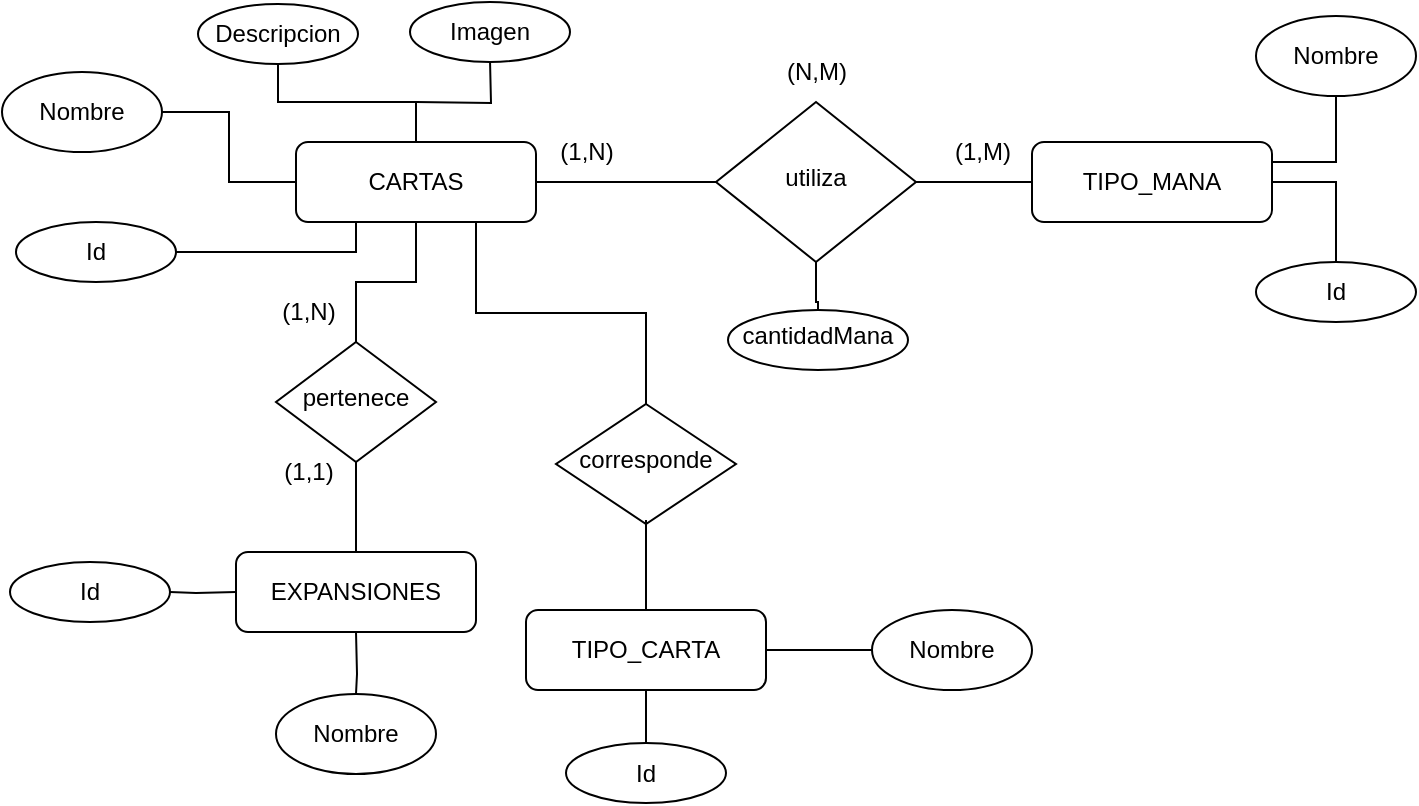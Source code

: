 <mxfile version="22.0.0" type="google">
  <diagram id="C5RBs43oDa-KdzZeNtuy" name="Page-1">
    <mxGraphModel grid="1" page="1" gridSize="10" guides="1" tooltips="1" connect="1" arrows="1" fold="1" pageScale="1" pageWidth="827" pageHeight="1169" math="0" shadow="0">
      <root>
        <mxCell id="WIyWlLk6GJQsqaUBKTNV-0" />
        <mxCell id="WIyWlLk6GJQsqaUBKTNV-1" parent="WIyWlLk6GJQsqaUBKTNV-0" />
        <mxCell id="WIyWlLk6GJQsqaUBKTNV-2" value="" style="rounded=0;html=1;jettySize=auto;orthogonalLoop=1;fontSize=11;endArrow=none;endFill=0;endSize=8;strokeWidth=1;shadow=0;labelBackgroundColor=none;edgeStyle=orthogonalEdgeStyle;strokeColor=default;" edge="1" parent="WIyWlLk6GJQsqaUBKTNV-1" source="WIyWlLk6GJQsqaUBKTNV-3" target="WIyWlLk6GJQsqaUBKTNV-6">
          <mxGeometry relative="1" as="geometry" />
        </mxCell>
        <mxCell id="zuMTMSFJ41c6tsGbQ8la-7" value="" style="edgeStyle=orthogonalEdgeStyle;rounded=0;orthogonalLoop=1;jettySize=auto;html=1;strokeColor=default;endArrow=none;endFill=0;" edge="1" parent="WIyWlLk6GJQsqaUBKTNV-1" source="WIyWlLk6GJQsqaUBKTNV-3" target="zuMTMSFJ41c6tsGbQ8la-6">
          <mxGeometry relative="1" as="geometry" />
        </mxCell>
        <mxCell id="zuMTMSFJ41c6tsGbQ8la-11" value="" style="edgeStyle=orthogonalEdgeStyle;rounded=0;orthogonalLoop=1;jettySize=auto;html=1;endArrow=none;endFill=0;" edge="1" parent="WIyWlLk6GJQsqaUBKTNV-1" source="WIyWlLk6GJQsqaUBKTNV-3" target="zuMTMSFJ41c6tsGbQ8la-10">
          <mxGeometry relative="1" as="geometry" />
        </mxCell>
        <mxCell id="fPwwUHVKU2Sr_szea1KR-0" value="" style="edgeStyle=orthogonalEdgeStyle;rounded=0;orthogonalLoop=1;jettySize=auto;html=1;strokeColor=default;endArrow=none;endFill=0;" edge="1" parent="WIyWlLk6GJQsqaUBKTNV-1" source="WIyWlLk6GJQsqaUBKTNV-3" target="zuMTMSFJ41c6tsGbQ8la-27">
          <mxGeometry relative="1" as="geometry" />
        </mxCell>
        <mxCell id="WIyWlLk6GJQsqaUBKTNV-3" value="CARTAS" style="rounded=1;whiteSpace=wrap;html=1;fontSize=12;glass=0;strokeWidth=1;shadow=0;" vertex="1" parent="WIyWlLk6GJQsqaUBKTNV-1">
          <mxGeometry x="160" y="80" width="120" height="40" as="geometry" />
        </mxCell>
        <mxCell id="WIyWlLk6GJQsqaUBKTNV-5" value="&lt;br&gt;" style="edgeStyle=orthogonalEdgeStyle;rounded=0;html=1;jettySize=auto;orthogonalLoop=1;fontSize=11;endArrow=none;endFill=0;endSize=8;strokeWidth=1;shadow=0;labelBackgroundColor=none;strokeColor=default;" edge="1" parent="WIyWlLk6GJQsqaUBKTNV-1" source="WIyWlLk6GJQsqaUBKTNV-6" target="WIyWlLk6GJQsqaUBKTNV-7">
          <mxGeometry y="10" relative="1" as="geometry">
            <mxPoint as="offset" />
          </mxGeometry>
        </mxCell>
        <mxCell id="zuMTMSFJ41c6tsGbQ8la-5" value="" style="edgeStyle=orthogonalEdgeStyle;rounded=0;orthogonalLoop=1;jettySize=auto;html=1;strokeColor=default;endArrow=none;endFill=0;" edge="1" parent="WIyWlLk6GJQsqaUBKTNV-1" source="WIyWlLk6GJQsqaUBKTNV-6" target="zuMTMSFJ41c6tsGbQ8la-4">
          <mxGeometry relative="1" as="geometry" />
        </mxCell>
        <mxCell id="WIyWlLk6GJQsqaUBKTNV-6" value="utiliza" style="rhombus;whiteSpace=wrap;html=1;shadow=0;fontFamily=Helvetica;fontSize=12;align=center;strokeWidth=1;spacing=6;spacingTop=-4;" vertex="1" parent="WIyWlLk6GJQsqaUBKTNV-1">
          <mxGeometry x="370" y="60" width="100" height="80" as="geometry" />
        </mxCell>
        <mxCell id="WIyWlLk6GJQsqaUBKTNV-7" value="TIPO_MANA" style="rounded=1;whiteSpace=wrap;html=1;fontSize=12;glass=0;strokeWidth=1;shadow=0;" vertex="1" parent="WIyWlLk6GJQsqaUBKTNV-1">
          <mxGeometry x="528" y="80" width="120" height="40" as="geometry" />
        </mxCell>
        <mxCell id="WIyWlLk6GJQsqaUBKTNV-12" value="EXPANSIONES" style="rounded=1;whiteSpace=wrap;html=1;fontSize=12;glass=0;strokeWidth=1;shadow=0;" vertex="1" parent="WIyWlLk6GJQsqaUBKTNV-1">
          <mxGeometry x="130" y="285" width="120" height="40" as="geometry" />
        </mxCell>
        <mxCell id="zuMTMSFJ41c6tsGbQ8la-4" value="cantidadMana" style="ellipse;whiteSpace=wrap;html=1;shadow=0;strokeWidth=1;spacing=6;spacingTop=-4;" vertex="1" parent="WIyWlLk6GJQsqaUBKTNV-1">
          <mxGeometry x="376" y="164" width="90" height="30" as="geometry" />
        </mxCell>
        <mxCell id="zuMTMSFJ41c6tsGbQ8la-6" value="Nombre" style="ellipse;whiteSpace=wrap;html=1;rounded=1;glass=0;strokeWidth=1;shadow=0;" vertex="1" parent="WIyWlLk6GJQsqaUBKTNV-1">
          <mxGeometry x="13" y="45" width="80" height="40" as="geometry" />
        </mxCell>
        <mxCell id="zuMTMSFJ41c6tsGbQ8la-10" value="Descripcion" style="ellipse;whiteSpace=wrap;html=1;rounded=1;glass=0;strokeWidth=1;shadow=0;" vertex="1" parent="WIyWlLk6GJQsqaUBKTNV-1">
          <mxGeometry x="111" y="11" width="80" height="30" as="geometry" />
        </mxCell>
        <mxCell id="zuMTMSFJ41c6tsGbQ8la-18" value="" style="edgeStyle=orthogonalEdgeStyle;rounded=0;orthogonalLoop=1;jettySize=auto;html=1;exitX=0.25;exitY=1;exitDx=0;exitDy=0;strokeColor=default;endArrow=none;endFill=0;" edge="1" parent="WIyWlLk6GJQsqaUBKTNV-1" source="WIyWlLk6GJQsqaUBKTNV-3" target="zuMTMSFJ41c6tsGbQ8la-19">
          <mxGeometry relative="1" as="geometry">
            <mxPoint x="63" y="130" as="sourcePoint" />
            <Array as="points">
              <mxPoint x="190" y="135" />
            </Array>
          </mxGeometry>
        </mxCell>
        <mxCell id="zuMTMSFJ41c6tsGbQ8la-19" value="Id" style="ellipse;whiteSpace=wrap;html=1;rounded=1;glass=0;strokeWidth=1;shadow=0;" vertex="1" parent="WIyWlLk6GJQsqaUBKTNV-1">
          <mxGeometry x="20" y="120" width="80" height="30" as="geometry" />
        </mxCell>
        <mxCell id="zuMTMSFJ41c6tsGbQ8la-20" value="" style="edgeStyle=orthogonalEdgeStyle;rounded=0;orthogonalLoop=1;jettySize=auto;html=1;exitX=1;exitY=0.5;exitDx=0;exitDy=0;strokeColor=default;endArrow=none;endFill=0;" edge="1" parent="WIyWlLk6GJQsqaUBKTNV-1" source="WIyWlLk6GJQsqaUBKTNV-7" target="zuMTMSFJ41c6tsGbQ8la-21">
          <mxGeometry relative="1" as="geometry">
            <mxPoint x="807" y="100" as="sourcePoint" />
          </mxGeometry>
        </mxCell>
        <mxCell id="zuMTMSFJ41c6tsGbQ8la-21" value="Id" style="ellipse;whiteSpace=wrap;html=1;rounded=1;glass=0;strokeWidth=1;shadow=0;" vertex="1" parent="WIyWlLk6GJQsqaUBKTNV-1">
          <mxGeometry x="640" y="140" width="80" height="30" as="geometry" />
        </mxCell>
        <mxCell id="zuMTMSFJ41c6tsGbQ8la-22" value="" style="edgeStyle=orthogonalEdgeStyle;rounded=0;orthogonalLoop=1;jettySize=auto;html=1;exitX=1;exitY=0.25;exitDx=0;exitDy=0;strokeColor=default;endArrow=none;endFill=0;" edge="1" parent="WIyWlLk6GJQsqaUBKTNV-1" source="WIyWlLk6GJQsqaUBKTNV-7" target="zuMTMSFJ41c6tsGbQ8la-23">
          <mxGeometry relative="1" as="geometry">
            <mxPoint x="590" y="37" as="sourcePoint" />
          </mxGeometry>
        </mxCell>
        <mxCell id="zuMTMSFJ41c6tsGbQ8la-23" value="Nombre" style="ellipse;whiteSpace=wrap;html=1;rounded=1;glass=0;strokeWidth=1;shadow=0;" vertex="1" parent="WIyWlLk6GJQsqaUBKTNV-1">
          <mxGeometry x="640" y="17" width="80" height="40" as="geometry" />
        </mxCell>
        <mxCell id="99brB3D_lmr9Z4EEJ0U_-0" value="" style="edgeStyle=orthogonalEdgeStyle;rounded=0;orthogonalLoop=1;jettySize=auto;html=1;exitX=0.5;exitY=1;exitDx=0;exitDy=0;strokeColor=default;endArrow=none;endFill=0;" edge="1" parent="WIyWlLk6GJQsqaUBKTNV-1" source="zuMTMSFJ41c6tsGbQ8la-27" target="WIyWlLk6GJQsqaUBKTNV-12">
          <mxGeometry relative="1" as="geometry">
            <mxPoint x="219" y="215" as="sourcePoint" />
          </mxGeometry>
        </mxCell>
        <mxCell id="zuMTMSFJ41c6tsGbQ8la-27" value="pertenece" style="rhombus;whiteSpace=wrap;html=1;shadow=0;fontFamily=Helvetica;fontSize=12;align=center;strokeWidth=1;spacing=6;spacingTop=-4;" vertex="1" parent="WIyWlLk6GJQsqaUBKTNV-1">
          <mxGeometry x="150" y="180" width="80" height="60" as="geometry" />
        </mxCell>
        <mxCell id="zuMTMSFJ41c6tsGbQ8la-28" value="" style="edgeStyle=orthogonalEdgeStyle;rounded=0;orthogonalLoop=1;jettySize=auto;html=1;exitX=0;exitY=0.5;exitDx=0;exitDy=0;strokeColor=default;endArrow=none;endFill=0;" edge="1" parent="WIyWlLk6GJQsqaUBKTNV-1" target="zuMTMSFJ41c6tsGbQ8la-29">
          <mxGeometry relative="1" as="geometry">
            <mxPoint x="130" y="305" as="sourcePoint" />
            <Array as="points" />
          </mxGeometry>
        </mxCell>
        <mxCell id="zuMTMSFJ41c6tsGbQ8la-29" value="Id" style="ellipse;whiteSpace=wrap;html=1;rounded=1;glass=0;strokeWidth=1;shadow=0;" vertex="1" parent="WIyWlLk6GJQsqaUBKTNV-1">
          <mxGeometry x="17" y="290" width="80" height="30" as="geometry" />
        </mxCell>
        <mxCell id="zuMTMSFJ41c6tsGbQ8la-30" value="" style="edgeStyle=orthogonalEdgeStyle;rounded=0;orthogonalLoop=1;jettySize=auto;html=1;exitX=0.5;exitY=1;exitDx=0;exitDy=0;strokeColor=default;endArrow=none;endFill=0;" edge="1" parent="WIyWlLk6GJQsqaUBKTNV-1" target="zuMTMSFJ41c6tsGbQ8la-31">
          <mxGeometry relative="1" as="geometry">
            <mxPoint x="190" y="325" as="sourcePoint" />
          </mxGeometry>
        </mxCell>
        <mxCell id="zuMTMSFJ41c6tsGbQ8la-31" value="Nombre" style="ellipse;whiteSpace=wrap;html=1;rounded=1;glass=0;strokeWidth=1;shadow=0;" vertex="1" parent="WIyWlLk6GJQsqaUBKTNV-1">
          <mxGeometry x="150" y="356" width="80" height="40" as="geometry" />
        </mxCell>
        <mxCell id="99brB3D_lmr9Z4EEJ0U_-1" value="" style="edgeStyle=orthogonalEdgeStyle;rounded=0;orthogonalLoop=1;jettySize=auto;html=1;entryX=0.5;entryY=1;entryDx=0;entryDy=0;strokeColor=default;endArrow=none;endFill=0;" edge="1" parent="WIyWlLk6GJQsqaUBKTNV-1">
          <mxGeometry relative="1" as="geometry">
            <mxPoint x="220" y="60" as="sourcePoint" />
            <mxPoint x="257" y="39" as="targetPoint" />
          </mxGeometry>
        </mxCell>
        <mxCell id="99brB3D_lmr9Z4EEJ0U_-2" value="Imagen" style="ellipse;whiteSpace=wrap;html=1;rounded=1;glass=0;strokeWidth=1;shadow=0;" vertex="1" parent="WIyWlLk6GJQsqaUBKTNV-1">
          <mxGeometry x="217" y="10" width="80" height="30" as="geometry" />
        </mxCell>
        <mxCell id="XjqY1W8nrpNvNayoyNaV-4" value="(1,N)" style="text;html=1;align=center;verticalAlign=middle;resizable=0;points=[];autosize=1;strokeColor=none;fillColor=none;" vertex="1" parent="WIyWlLk6GJQsqaUBKTNV-1">
          <mxGeometry x="141" y="150" width="50" height="30" as="geometry" />
        </mxCell>
        <mxCell id="XjqY1W8nrpNvNayoyNaV-5" value="(1,1)" style="text;html=1;align=center;verticalAlign=middle;resizable=0;points=[];autosize=1;strokeColor=none;fillColor=none;" vertex="1" parent="WIyWlLk6GJQsqaUBKTNV-1">
          <mxGeometry x="141" y="230" width="50" height="30" as="geometry" />
        </mxCell>
        <mxCell id="XjqY1W8nrpNvNayoyNaV-6" value="(1,N)" style="text;html=1;align=center;verticalAlign=middle;resizable=0;points=[];autosize=1;strokeColor=none;fillColor=none;" vertex="1" parent="WIyWlLk6GJQsqaUBKTNV-1">
          <mxGeometry x="280" y="70" width="50" height="30" as="geometry" />
        </mxCell>
        <mxCell id="XjqY1W8nrpNvNayoyNaV-7" value="(1,M)" style="text;html=1;align=center;verticalAlign=middle;resizable=0;points=[];autosize=1;strokeColor=none;fillColor=none;" vertex="1" parent="WIyWlLk6GJQsqaUBKTNV-1">
          <mxGeometry x="478" y="70" width="50" height="30" as="geometry" />
        </mxCell>
        <mxCell id="XjqY1W8nrpNvNayoyNaV-9" value="(N,M)" style="text;html=1;align=center;verticalAlign=middle;resizable=0;points=[];autosize=1;strokeColor=none;fillColor=none;" vertex="1" parent="WIyWlLk6GJQsqaUBKTNV-1">
          <mxGeometry x="395" y="30" width="50" height="30" as="geometry" />
        </mxCell>
        <mxCell id="tEPDfMBkyZOy2W6YATt_-0" value="" style="edgeStyle=orthogonalEdgeStyle;rounded=0;orthogonalLoop=1;jettySize=auto;html=1;strokeColor=default;endArrow=none;endFill=0;exitX=0.75;exitY=1;exitDx=0;exitDy=0;" edge="1" parent="WIyWlLk6GJQsqaUBKTNV-1" source="WIyWlLk6GJQsqaUBKTNV-3" target="tEPDfMBkyZOy2W6YATt_-2">
          <mxGeometry relative="1" as="geometry">
            <mxPoint x="365" y="151" as="sourcePoint" />
          </mxGeometry>
        </mxCell>
        <mxCell id="tEPDfMBkyZOy2W6YATt_-1" value="TIPO_CARTA" style="rounded=1;whiteSpace=wrap;html=1;fontSize=12;glass=0;strokeWidth=1;shadow=0;" vertex="1" parent="WIyWlLk6GJQsqaUBKTNV-1">
          <mxGeometry x="275" y="314" width="120" height="40" as="geometry" />
        </mxCell>
        <mxCell id="tEPDfMBkyZOy2W6YATt_-2" value="corresponde" style="rhombus;whiteSpace=wrap;html=1;shadow=0;fontFamily=Helvetica;fontSize=12;align=center;strokeWidth=1;spacing=6;spacingTop=-4;" vertex="1" parent="WIyWlLk6GJQsqaUBKTNV-1">
          <mxGeometry x="290" y="211" width="90" height="60" as="geometry" />
        </mxCell>
        <mxCell id="tEPDfMBkyZOy2W6YATt_-3" value="" style="edgeStyle=orthogonalEdgeStyle;rounded=0;orthogonalLoop=1;jettySize=auto;html=1;exitX=0.5;exitY=1;exitDx=0;exitDy=0;strokeColor=default;endArrow=none;endFill=0;" edge="1" parent="WIyWlLk6GJQsqaUBKTNV-1">
          <mxGeometry relative="1" as="geometry">
            <mxPoint x="335" y="269" as="sourcePoint" />
            <mxPoint x="335" y="314" as="targetPoint" />
          </mxGeometry>
        </mxCell>
        <mxCell id="tEPDfMBkyZOy2W6YATt_-4" value="" style="edgeStyle=orthogonalEdgeStyle;rounded=0;orthogonalLoop=1;jettySize=auto;html=1;exitX=0.5;exitY=1;exitDx=0;exitDy=0;strokeColor=default;endArrow=none;endFill=0;" edge="1" parent="WIyWlLk6GJQsqaUBKTNV-1" source="tEPDfMBkyZOy2W6YATt_-1" target="tEPDfMBkyZOy2W6YATt_-5">
          <mxGeometry relative="1" as="geometry">
            <mxPoint x="422" y="340.5" as="sourcePoint" />
          </mxGeometry>
        </mxCell>
        <mxCell id="tEPDfMBkyZOy2W6YATt_-5" value="Id" style="ellipse;whiteSpace=wrap;html=1;rounded=1;glass=0;strokeWidth=1;shadow=0;" vertex="1" parent="WIyWlLk6GJQsqaUBKTNV-1">
          <mxGeometry x="295" y="380.5" width="80" height="30" as="geometry" />
        </mxCell>
        <mxCell id="tEPDfMBkyZOy2W6YATt_-6" value="" style="edgeStyle=orthogonalEdgeStyle;rounded=0;orthogonalLoop=1;jettySize=auto;html=1;exitX=1;exitY=0.5;exitDx=0;exitDy=0;strokeColor=default;endArrow=none;endFill=0;" edge="1" parent="WIyWlLk6GJQsqaUBKTNV-1" source="tEPDfMBkyZOy2W6YATt_-1" target="tEPDfMBkyZOy2W6YATt_-7">
          <mxGeometry relative="1" as="geometry">
            <mxPoint x="422" y="330.5" as="sourcePoint" />
          </mxGeometry>
        </mxCell>
        <mxCell id="tEPDfMBkyZOy2W6YATt_-7" value="Nombre" style="ellipse;whiteSpace=wrap;html=1;rounded=1;glass=0;strokeWidth=1;shadow=0;" vertex="1" parent="WIyWlLk6GJQsqaUBKTNV-1">
          <mxGeometry x="448" y="314" width="80" height="40" as="geometry" />
        </mxCell>
      </root>
    </mxGraphModel>
  </diagram>
</mxfile>
